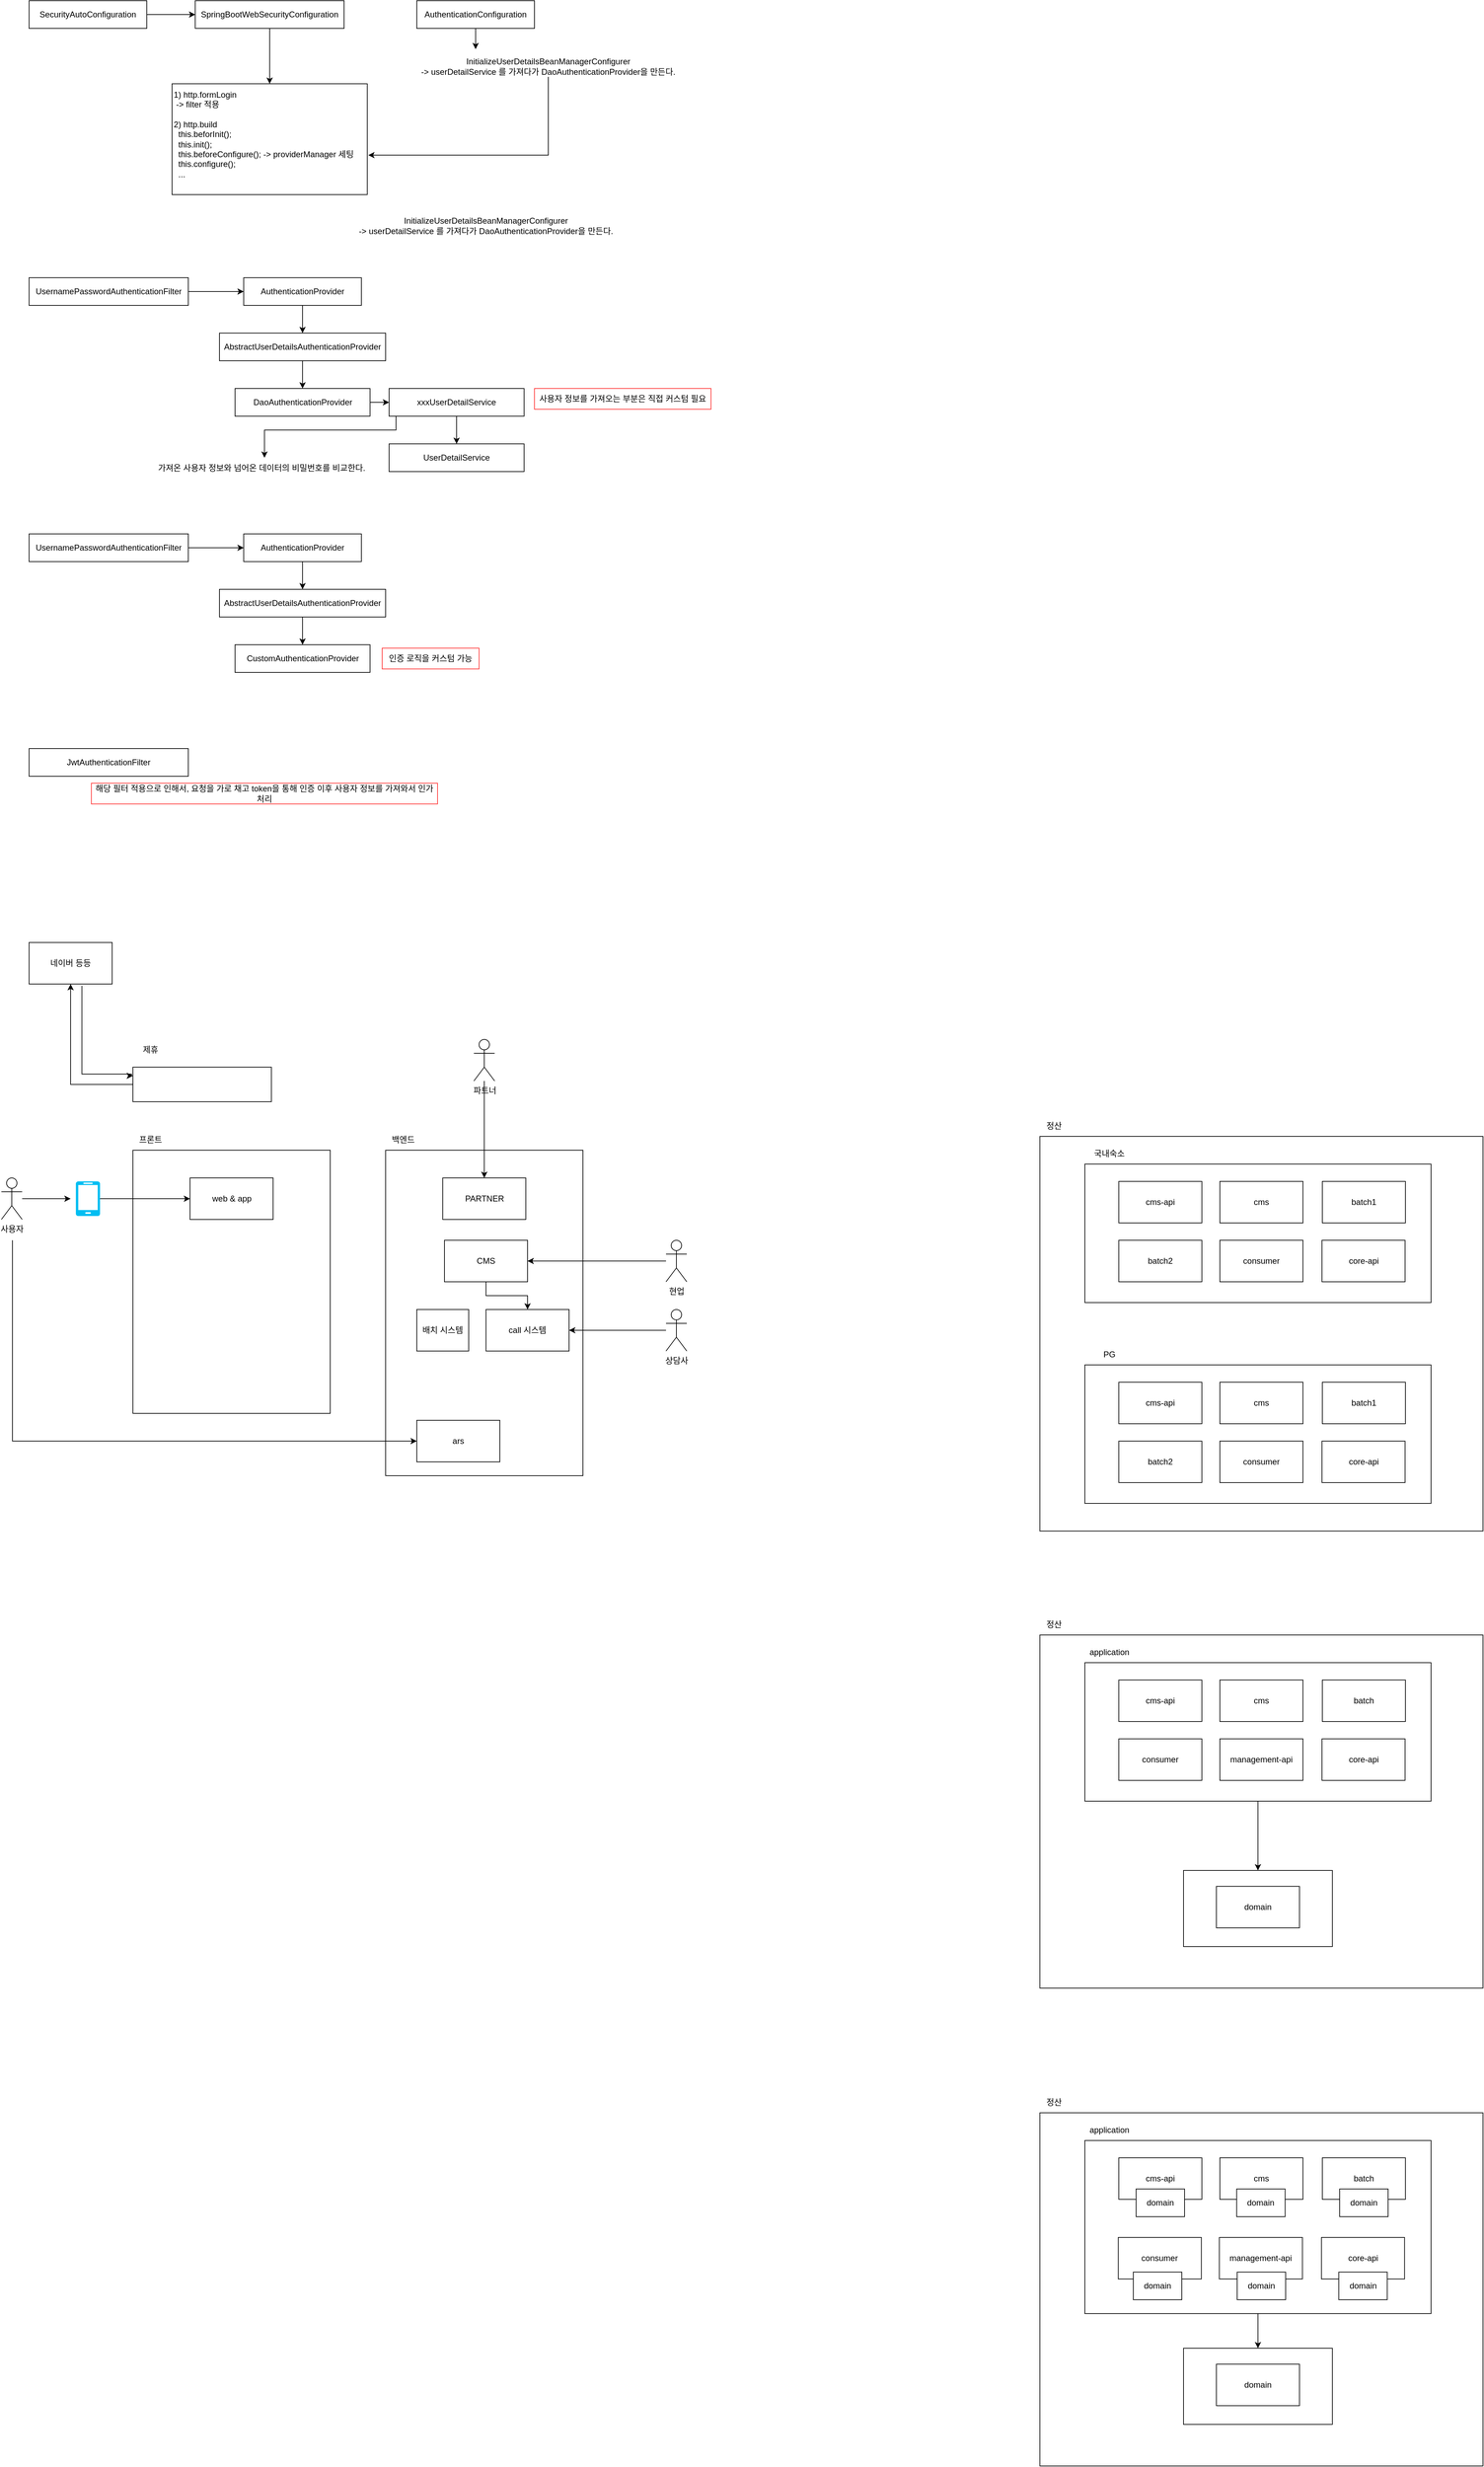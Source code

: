 <mxfile version="28.0.9">
  <diagram name="페이지-1" id="_uKqYhUVSAW-e24wOVBT">
    <mxGraphModel dx="1721" dy="844" grid="1" gridSize="10" guides="1" tooltips="1" connect="1" arrows="1" fold="1" page="1" pageScale="1" pageWidth="827" pageHeight="1169" math="0" shadow="0">
      <root>
        <mxCell id="0" />
        <mxCell id="1" parent="0" />
        <mxCell id="KoG7eJsrAb1A95pmqb80-3" value="" style="edgeStyle=orthogonalEdgeStyle;rounded=0;orthogonalLoop=1;jettySize=auto;html=1;" parent="1" source="KoG7eJsrAb1A95pmqb80-1" target="KoG7eJsrAb1A95pmqb80-2" edge="1">
          <mxGeometry relative="1" as="geometry" />
        </mxCell>
        <mxCell id="KoG7eJsrAb1A95pmqb80-1" value="SecurityAutoConfiguration" style="rounded=0;whiteSpace=wrap;html=1;" parent="1" vertex="1">
          <mxGeometry x="80" y="200" width="170" height="40" as="geometry" />
        </mxCell>
        <mxCell id="KoG7eJsrAb1A95pmqb80-5" value="" style="edgeStyle=orthogonalEdgeStyle;rounded=0;orthogonalLoop=1;jettySize=auto;html=1;" parent="1" source="KoG7eJsrAb1A95pmqb80-2" target="KoG7eJsrAb1A95pmqb80-4" edge="1">
          <mxGeometry relative="1" as="geometry" />
        </mxCell>
        <mxCell id="KoG7eJsrAb1A95pmqb80-2" value="SpringBootWebSecurityConfiguration" style="whiteSpace=wrap;html=1;rounded=0;" parent="1" vertex="1">
          <mxGeometry x="320" y="200" width="215" height="40" as="geometry" />
        </mxCell>
        <mxCell id="KoG7eJsrAb1A95pmqb80-4" value="1) http.formLogin&lt;br&gt;&amp;nbsp;-&amp;gt; filter 적용&lt;br&gt;&lt;br&gt;2) http.build&lt;br&gt;&amp;nbsp; this.beforInit();&lt;br&gt;&amp;nbsp; this.init();&lt;br&gt;&amp;nbsp; this.beforeConfigure(); -&amp;gt; providerManager 세팅&lt;br&gt;&amp;nbsp; this.configure();&lt;br&gt;&amp;nbsp; ...&lt;div&gt;&lt;br&gt;&lt;/div&gt;" style="whiteSpace=wrap;html=1;rounded=0;align=left;" parent="1" vertex="1">
          <mxGeometry x="286.5" y="320" width="282" height="160" as="geometry" />
        </mxCell>
        <mxCell id="KoG7eJsrAb1A95pmqb80-8" value="" style="edgeStyle=orthogonalEdgeStyle;rounded=0;orthogonalLoop=1;jettySize=auto;html=1;" parent="1" source="KoG7eJsrAb1A95pmqb80-6" edge="1">
          <mxGeometry relative="1" as="geometry">
            <mxPoint x="725" y="270" as="targetPoint" />
          </mxGeometry>
        </mxCell>
        <mxCell id="KoG7eJsrAb1A95pmqb80-6" value="AuthenticationConfiguration" style="rounded=0;whiteSpace=wrap;html=1;" parent="1" vertex="1">
          <mxGeometry x="640" y="200" width="170" height="40" as="geometry" />
        </mxCell>
        <mxCell id="KoG7eJsrAb1A95pmqb80-11" value="" style="edgeStyle=orthogonalEdgeStyle;rounded=0;orthogonalLoop=1;jettySize=auto;html=1;entryX=1.005;entryY=0.644;entryDx=0;entryDy=0;entryPerimeter=0;" parent="1" source="KoG7eJsrAb1A95pmqb80-9" target="KoG7eJsrAb1A95pmqb80-4" edge="1">
          <mxGeometry relative="1" as="geometry">
            <mxPoint x="830" y="390" as="targetPoint" />
            <Array as="points">
              <mxPoint x="830" y="423" />
            </Array>
          </mxGeometry>
        </mxCell>
        <mxCell id="KoG7eJsrAb1A95pmqb80-9" value="InitializeUserDetailsBeanManagerConfigurer&lt;br&gt;-&amp;gt; userDetailService 를 가져다가 DaoAuthenticationProvider을 만든다." style="text;html=1;align=center;verticalAlign=middle;whiteSpace=wrap;rounded=0;" parent="1" vertex="1">
          <mxGeometry x="640" y="280" width="380" height="30" as="geometry" />
        </mxCell>
        <mxCell id="KoG7eJsrAb1A95pmqb80-15" value="" style="edgeStyle=orthogonalEdgeStyle;rounded=0;orthogonalLoop=1;jettySize=auto;html=1;" parent="1" source="KoG7eJsrAb1A95pmqb80-13" target="KoG7eJsrAb1A95pmqb80-14" edge="1">
          <mxGeometry relative="1" as="geometry" />
        </mxCell>
        <mxCell id="KoG7eJsrAb1A95pmqb80-13" value="UsernamePasswordAuthenticationFilter" style="rounded=0;whiteSpace=wrap;html=1;" parent="1" vertex="1">
          <mxGeometry x="80" y="600" width="230" height="40" as="geometry" />
        </mxCell>
        <mxCell id="KoG7eJsrAb1A95pmqb80-17" value="" style="edgeStyle=orthogonalEdgeStyle;rounded=0;orthogonalLoop=1;jettySize=auto;html=1;" parent="1" source="KoG7eJsrAb1A95pmqb80-14" target="KoG7eJsrAb1A95pmqb80-16" edge="1">
          <mxGeometry relative="1" as="geometry" />
        </mxCell>
        <mxCell id="KoG7eJsrAb1A95pmqb80-14" value="AuthenticationProvider" style="rounded=0;whiteSpace=wrap;html=1;" parent="1" vertex="1">
          <mxGeometry x="390" y="600" width="170" height="40" as="geometry" />
        </mxCell>
        <mxCell id="KoG7eJsrAb1A95pmqb80-19" value="" style="edgeStyle=orthogonalEdgeStyle;rounded=0;orthogonalLoop=1;jettySize=auto;html=1;" parent="1" source="KoG7eJsrAb1A95pmqb80-16" target="KoG7eJsrAb1A95pmqb80-18" edge="1">
          <mxGeometry relative="1" as="geometry" />
        </mxCell>
        <mxCell id="KoG7eJsrAb1A95pmqb80-16" value="AbstractUserDetailsAuthenticationProvider" style="rounded=0;whiteSpace=wrap;html=1;" parent="1" vertex="1">
          <mxGeometry x="355" y="680" width="240" height="40" as="geometry" />
        </mxCell>
        <mxCell id="KoG7eJsrAb1A95pmqb80-22" value="" style="edgeStyle=orthogonalEdgeStyle;rounded=0;orthogonalLoop=1;jettySize=auto;html=1;" parent="1" source="KoG7eJsrAb1A95pmqb80-18" target="KoG7eJsrAb1A95pmqb80-21" edge="1">
          <mxGeometry relative="1" as="geometry" />
        </mxCell>
        <mxCell id="KoG7eJsrAb1A95pmqb80-18" value="DaoAuthenticationProvider" style="rounded=0;whiteSpace=wrap;html=1;" parent="1" vertex="1">
          <mxGeometry x="377.5" y="760" width="195" height="40" as="geometry" />
        </mxCell>
        <mxCell id="KoG7eJsrAb1A95pmqb80-20" value="UserDetailService" style="rounded=0;whiteSpace=wrap;html=1;" parent="1" vertex="1">
          <mxGeometry x="600" y="840" width="195" height="40" as="geometry" />
        </mxCell>
        <mxCell id="KoG7eJsrAb1A95pmqb80-23" value="" style="edgeStyle=orthogonalEdgeStyle;rounded=0;orthogonalLoop=1;jettySize=auto;html=1;" parent="1" source="KoG7eJsrAb1A95pmqb80-21" target="KoG7eJsrAb1A95pmqb80-20" edge="1">
          <mxGeometry relative="1" as="geometry" />
        </mxCell>
        <mxCell id="KoG7eJsrAb1A95pmqb80-21" value="xxxUserDetailService" style="rounded=0;whiteSpace=wrap;html=1;" parent="1" vertex="1">
          <mxGeometry x="600" y="760" width="195" height="40" as="geometry" />
        </mxCell>
        <mxCell id="KoG7eJsrAb1A95pmqb80-26" value="" style="edgeStyle=orthogonalEdgeStyle;rounded=0;orthogonalLoop=1;jettySize=auto;html=1;exitX=0;exitY=1;exitDx=0;exitDy=0;" parent="1" source="KoG7eJsrAb1A95pmqb80-21" edge="1">
          <mxGeometry relative="1" as="geometry">
            <mxPoint x="470" y="860" as="sourcePoint" />
            <mxPoint x="420" y="860" as="targetPoint" />
            <Array as="points">
              <mxPoint x="610" y="800" />
              <mxPoint x="610" y="820" />
              <mxPoint x="420" y="820" />
              <mxPoint x="420" y="860" />
            </Array>
          </mxGeometry>
        </mxCell>
        <mxCell id="KoG7eJsrAb1A95pmqb80-29" value="InitializeUserDetailsBeanManagerConfigurer&lt;br&gt;-&amp;gt; userDetailService 를 가져다가 DaoAuthenticationProvider을 만든다." style="text;html=1;align=center;verticalAlign=middle;whiteSpace=wrap;rounded=0;" parent="1" vertex="1">
          <mxGeometry x="550" y="510" width="380" height="30" as="geometry" />
        </mxCell>
        <mxCell id="KoG7eJsrAb1A95pmqb80-30" value="가져온 사용자 정보와 넘어온 데이터의 비밀번호를 비교한다." style="text;html=1;align=center;verticalAlign=middle;whiteSpace=wrap;rounded=0;" parent="1" vertex="1">
          <mxGeometry x="259" y="860" width="313.5" height="30" as="geometry" />
        </mxCell>
        <mxCell id="KoG7eJsrAb1A95pmqb80-31" value="사용자 정보를 가져오는 부분은 직접 커스텀 필요" style="text;html=1;align=center;verticalAlign=middle;whiteSpace=wrap;rounded=0;strokeColor=#FF3333;" parent="1" vertex="1">
          <mxGeometry x="810" y="760" width="255" height="30" as="geometry" />
        </mxCell>
        <mxCell id="1V_EwookAHwL95XN3xod-1" value="" style="edgeStyle=orthogonalEdgeStyle;rounded=0;orthogonalLoop=1;jettySize=auto;html=1;" parent="1" source="1V_EwookAHwL95XN3xod-2" target="1V_EwookAHwL95XN3xod-4" edge="1">
          <mxGeometry relative="1" as="geometry" />
        </mxCell>
        <mxCell id="1V_EwookAHwL95XN3xod-2" value="UsernamePasswordAuthenticationFilter" style="rounded=0;whiteSpace=wrap;html=1;" parent="1" vertex="1">
          <mxGeometry x="80" y="970" width="230" height="40" as="geometry" />
        </mxCell>
        <mxCell id="1V_EwookAHwL95XN3xod-3" value="" style="edgeStyle=orthogonalEdgeStyle;rounded=0;orthogonalLoop=1;jettySize=auto;html=1;" parent="1" source="1V_EwookAHwL95XN3xod-4" target="1V_EwookAHwL95XN3xod-6" edge="1">
          <mxGeometry relative="1" as="geometry" />
        </mxCell>
        <mxCell id="1V_EwookAHwL95XN3xod-4" value="AuthenticationProvider" style="rounded=0;whiteSpace=wrap;html=1;" parent="1" vertex="1">
          <mxGeometry x="390" y="970" width="170" height="40" as="geometry" />
        </mxCell>
        <mxCell id="1V_EwookAHwL95XN3xod-5" value="" style="edgeStyle=orthogonalEdgeStyle;rounded=0;orthogonalLoop=1;jettySize=auto;html=1;" parent="1" source="1V_EwookAHwL95XN3xod-6" target="1V_EwookAHwL95XN3xod-8" edge="1">
          <mxGeometry relative="1" as="geometry" />
        </mxCell>
        <mxCell id="1V_EwookAHwL95XN3xod-6" value="AbstractUserDetailsAuthenticationProvider" style="rounded=0;whiteSpace=wrap;html=1;" parent="1" vertex="1">
          <mxGeometry x="355" y="1050" width="240" height="40" as="geometry" />
        </mxCell>
        <mxCell id="1V_EwookAHwL95XN3xod-8" value="CustomAuthenticationProvider" style="rounded=0;whiteSpace=wrap;html=1;" parent="1" vertex="1">
          <mxGeometry x="377.5" y="1130" width="195" height="40" as="geometry" />
        </mxCell>
        <mxCell id="1V_EwookAHwL95XN3xod-15" value="인증 로직을 커스텀 가능" style="text;html=1;align=center;verticalAlign=middle;whiteSpace=wrap;rounded=0;strokeColor=#FF3333;" parent="1" vertex="1">
          <mxGeometry x="590" y="1135" width="140" height="30" as="geometry" />
        </mxCell>
        <mxCell id="1V_EwookAHwL95XN3xod-16" value="JwtAuthenticationFilter" style="rounded=0;whiteSpace=wrap;html=1;" parent="1" vertex="1">
          <mxGeometry x="80" y="1280" width="230" height="40" as="geometry" />
        </mxCell>
        <mxCell id="1V_EwookAHwL95XN3xod-17" value="해당 필터 적용으로 인해서, 요청을 가로 채고 token을 통해 인증 이후 사용자 정보를 가져와서 인가 처리" style="text;html=1;align=center;verticalAlign=middle;whiteSpace=wrap;rounded=0;strokeColor=#FF3333;" parent="1" vertex="1">
          <mxGeometry x="170" y="1330" width="500" height="30" as="geometry" />
        </mxCell>
        <mxCell id="LL_CF1VQLuUgH4qGAzld-1" value="" style="rounded=0;whiteSpace=wrap;html=1;" vertex="1" parent="1">
          <mxGeometry x="595" y="1860" width="285" height="470" as="geometry" />
        </mxCell>
        <mxCell id="LL_CF1VQLuUgH4qGAzld-2" value="백엔드" style="text;html=1;align=center;verticalAlign=middle;resizable=0;points=[];autosize=1;strokeColor=none;fillColor=none;" vertex="1" parent="1">
          <mxGeometry x="595" y="1830" width="50" height="30" as="geometry" />
        </mxCell>
        <mxCell id="LL_CF1VQLuUgH4qGAzld-17" value="" style="edgeStyle=orthogonalEdgeStyle;rounded=0;orthogonalLoop=1;jettySize=auto;html=1;" edge="1" parent="1" source="LL_CF1VQLuUgH4qGAzld-3" target="LL_CF1VQLuUgH4qGAzld-16">
          <mxGeometry relative="1" as="geometry" />
        </mxCell>
        <mxCell id="LL_CF1VQLuUgH4qGAzld-3" value="CMS" style="rounded=0;whiteSpace=wrap;html=1;" vertex="1" parent="1">
          <mxGeometry x="680" y="1990" width="120" height="60" as="geometry" />
        </mxCell>
        <mxCell id="LL_CF1VQLuUgH4qGAzld-4" value="PARTNER" style="rounded=0;whiteSpace=wrap;html=1;" vertex="1" parent="1">
          <mxGeometry x="677.5" y="1900" width="120" height="60" as="geometry" />
        </mxCell>
        <mxCell id="LL_CF1VQLuUgH4qGAzld-14" value="" style="edgeStyle=orthogonalEdgeStyle;rounded=0;orthogonalLoop=1;jettySize=auto;html=1;" edge="1" parent="1" source="LL_CF1VQLuUgH4qGAzld-5" target="LL_CF1VQLuUgH4qGAzld-3">
          <mxGeometry relative="1" as="geometry">
            <mxPoint x="920" y="2020" as="targetPoint" />
          </mxGeometry>
        </mxCell>
        <mxCell id="LL_CF1VQLuUgH4qGAzld-5" value="현업" style="shape=umlActor;verticalLabelPosition=bottom;verticalAlign=top;html=1;outlineConnect=0;" vertex="1" parent="1">
          <mxGeometry x="1000" y="1990" width="30" height="60" as="geometry" />
        </mxCell>
        <mxCell id="LL_CF1VQLuUgH4qGAzld-12" value="" style="edgeStyle=orthogonalEdgeStyle;rounded=0;orthogonalLoop=1;jettySize=auto;html=1;entryX=0.5;entryY=0;entryDx=0;entryDy=0;" edge="1" parent="1" source="LL_CF1VQLuUgH4qGAzld-10" target="LL_CF1VQLuUgH4qGAzld-4">
          <mxGeometry relative="1" as="geometry">
            <mxPoint x="737.5" y="1840" as="targetPoint" />
          </mxGeometry>
        </mxCell>
        <mxCell id="LL_CF1VQLuUgH4qGAzld-10" value="파트너" style="shape=umlActor;verticalLabelPosition=bottom;verticalAlign=top;html=1;outlineConnect=0;" vertex="1" parent="1">
          <mxGeometry x="722.5" y="1700" width="30" height="60" as="geometry" />
        </mxCell>
        <mxCell id="LL_CF1VQLuUgH4qGAzld-15" value="배치 시스템" style="rounded=0;whiteSpace=wrap;html=1;" vertex="1" parent="1">
          <mxGeometry x="640" y="2090" width="75" height="60" as="geometry" />
        </mxCell>
        <mxCell id="LL_CF1VQLuUgH4qGAzld-16" value="call 시스템" style="rounded=0;whiteSpace=wrap;html=1;" vertex="1" parent="1">
          <mxGeometry x="740" y="2090" width="120" height="60" as="geometry" />
        </mxCell>
        <mxCell id="LL_CF1VQLuUgH4qGAzld-20" value="" style="edgeStyle=orthogonalEdgeStyle;rounded=0;orthogonalLoop=1;jettySize=auto;html=1;entryX=1;entryY=0.5;entryDx=0;entryDy=0;" edge="1" parent="1" source="LL_CF1VQLuUgH4qGAzld-18" target="LL_CF1VQLuUgH4qGAzld-16">
          <mxGeometry relative="1" as="geometry">
            <mxPoint x="920" y="2120" as="targetPoint" />
          </mxGeometry>
        </mxCell>
        <mxCell id="LL_CF1VQLuUgH4qGAzld-18" value="상담사" style="shape=umlActor;verticalLabelPosition=bottom;verticalAlign=top;html=1;outlineConnect=0;" vertex="1" parent="1">
          <mxGeometry x="1000" y="2090" width="30" height="60" as="geometry" />
        </mxCell>
        <mxCell id="LL_CF1VQLuUgH4qGAzld-21" value="" style="rounded=0;whiteSpace=wrap;html=1;" vertex="1" parent="1">
          <mxGeometry x="230" y="1860" width="285" height="380" as="geometry" />
        </mxCell>
        <mxCell id="LL_CF1VQLuUgH4qGAzld-22" value="프론트" style="text;html=1;align=center;verticalAlign=middle;resizable=0;points=[];autosize=1;strokeColor=none;fillColor=none;" vertex="1" parent="1">
          <mxGeometry x="230" y="1830" width="50" height="30" as="geometry" />
        </mxCell>
        <mxCell id="LL_CF1VQLuUgH4qGAzld-25" value="web &amp;amp; app" style="rounded=0;whiteSpace=wrap;html=1;" vertex="1" parent="1">
          <mxGeometry x="312.5" y="1900" width="120" height="60" as="geometry" />
        </mxCell>
        <mxCell id="LL_CF1VQLuUgH4qGAzld-31" value="" style="edgeStyle=orthogonalEdgeStyle;rounded=0;orthogonalLoop=1;jettySize=auto;html=1;" edge="1" parent="1" source="LL_CF1VQLuUgH4qGAzld-29">
          <mxGeometry relative="1" as="geometry">
            <mxPoint x="140" y="1930" as="targetPoint" />
          </mxGeometry>
        </mxCell>
        <mxCell id="LL_CF1VQLuUgH4qGAzld-38" value="" style="edgeStyle=orthogonalEdgeStyle;rounded=0;orthogonalLoop=1;jettySize=auto;html=1;" edge="1" parent="1">
          <mxGeometry relative="1" as="geometry">
            <mxPoint x="56" y="1990" as="sourcePoint" />
            <mxPoint x="640" y="2280" as="targetPoint" />
            <Array as="points">
              <mxPoint x="56" y="2280" />
            </Array>
          </mxGeometry>
        </mxCell>
        <mxCell id="LL_CF1VQLuUgH4qGAzld-29" value="사용자" style="shape=umlActor;verticalLabelPosition=bottom;verticalAlign=top;html=1;outlineConnect=0;" vertex="1" parent="1">
          <mxGeometry x="40" y="1900" width="30" height="60" as="geometry" />
        </mxCell>
        <mxCell id="LL_CF1VQLuUgH4qGAzld-32" value="ars" style="rounded=0;whiteSpace=wrap;html=1;" vertex="1" parent="1">
          <mxGeometry x="640" y="2250" width="120" height="60" as="geometry" />
        </mxCell>
        <mxCell id="LL_CF1VQLuUgH4qGAzld-36" value="" style="edgeStyle=orthogonalEdgeStyle;rounded=0;orthogonalLoop=1;jettySize=auto;html=1;entryX=0;entryY=0.5;entryDx=0;entryDy=0;" edge="1" parent="1" source="LL_CF1VQLuUgH4qGAzld-35" target="LL_CF1VQLuUgH4qGAzld-25">
          <mxGeometry relative="1" as="geometry" />
        </mxCell>
        <mxCell id="LL_CF1VQLuUgH4qGAzld-35" value="" style="verticalLabelPosition=bottom;html=1;verticalAlign=top;align=center;strokeColor=none;fillColor=#00BEF2;shape=mxgraph.azure.mobile;pointerEvents=1;" vertex="1" parent="1">
          <mxGeometry x="147.5" y="1905" width="35" height="50" as="geometry" />
        </mxCell>
        <mxCell id="LL_CF1VQLuUgH4qGAzld-44" value="" style="edgeStyle=orthogonalEdgeStyle;rounded=0;orthogonalLoop=1;jettySize=auto;html=1;entryX=0.5;entryY=1;entryDx=0;entryDy=0;" edge="1" parent="1" source="LL_CF1VQLuUgH4qGAzld-39" target="LL_CF1VQLuUgH4qGAzld-42">
          <mxGeometry relative="1" as="geometry">
            <mxPoint x="150" y="1805" as="targetPoint" />
          </mxGeometry>
        </mxCell>
        <mxCell id="LL_CF1VQLuUgH4qGAzld-39" value="" style="rounded=0;whiteSpace=wrap;html=1;" vertex="1" parent="1">
          <mxGeometry x="230" y="1740" width="200" height="50" as="geometry" />
        </mxCell>
        <mxCell id="LL_CF1VQLuUgH4qGAzld-40" value="제휴" style="text;html=1;align=center;verticalAlign=middle;resizable=0;points=[];autosize=1;strokeColor=none;fillColor=none;" vertex="1" parent="1">
          <mxGeometry x="235" y="1700" width="40" height="30" as="geometry" />
        </mxCell>
        <mxCell id="LL_CF1VQLuUgH4qGAzld-42" value="네이버 등등" style="rounded=0;whiteSpace=wrap;html=1;" vertex="1" parent="1">
          <mxGeometry x="80" y="1560" width="120" height="60" as="geometry" />
        </mxCell>
        <mxCell id="LL_CF1VQLuUgH4qGAzld-45" value="" style="edgeStyle=orthogonalEdgeStyle;rounded=0;orthogonalLoop=1;jettySize=auto;html=1;exitX=0.636;exitY=1.044;exitDx=0;exitDy=0;exitPerimeter=0;entryX=0;entryY=0.25;entryDx=0;entryDy=0;" edge="1" parent="1" target="LL_CF1VQLuUgH4qGAzld-39">
          <mxGeometry relative="1" as="geometry">
            <mxPoint x="156.32" y="1622.64" as="sourcePoint" />
            <mxPoint x="228" y="1790" as="targetPoint" />
            <Array as="points">
              <mxPoint x="156" y="1750" />
              <mxPoint x="228" y="1750" />
              <mxPoint x="228" y="1753" />
            </Array>
          </mxGeometry>
        </mxCell>
        <mxCell id="LL_CF1VQLuUgH4qGAzld-46" value="" style="rounded=0;whiteSpace=wrap;html=1;" vertex="1" parent="1">
          <mxGeometry x="1540" y="1840" width="640" height="570" as="geometry" />
        </mxCell>
        <mxCell id="LL_CF1VQLuUgH4qGAzld-47" value="정산" style="text;html=1;align=center;verticalAlign=middle;resizable=0;points=[];autosize=1;strokeColor=none;fillColor=none;" vertex="1" parent="1">
          <mxGeometry x="1540" y="1810" width="40" height="30" as="geometry" />
        </mxCell>
        <mxCell id="LL_CF1VQLuUgH4qGAzld-48" value="" style="rounded=0;whiteSpace=wrap;html=1;" vertex="1" parent="1">
          <mxGeometry x="1605" y="1880" width="500" height="200" as="geometry" />
        </mxCell>
        <mxCell id="LL_CF1VQLuUgH4qGAzld-49" value="국내숙소" style="text;html=1;align=center;verticalAlign=middle;resizable=0;points=[];autosize=1;strokeColor=none;fillColor=none;" vertex="1" parent="1">
          <mxGeometry x="1605" y="1850" width="70" height="30" as="geometry" />
        </mxCell>
        <mxCell id="LL_CF1VQLuUgH4qGAzld-50" value="cms-api" style="rounded=0;whiteSpace=wrap;html=1;" vertex="1" parent="1">
          <mxGeometry x="1654" y="1905" width="120" height="60" as="geometry" />
        </mxCell>
        <mxCell id="LL_CF1VQLuUgH4qGAzld-51" value="cms" style="rounded=0;whiteSpace=wrap;html=1;" vertex="1" parent="1">
          <mxGeometry x="1800" y="1905" width="120" height="60" as="geometry" />
        </mxCell>
        <mxCell id="LL_CF1VQLuUgH4qGAzld-52" value="batch1" style="rounded=0;whiteSpace=wrap;html=1;" vertex="1" parent="1">
          <mxGeometry x="1948" y="1905" width="120" height="60" as="geometry" />
        </mxCell>
        <mxCell id="LL_CF1VQLuUgH4qGAzld-53" value="batch2" style="rounded=0;whiteSpace=wrap;html=1;" vertex="1" parent="1">
          <mxGeometry x="1654" y="1990" width="120" height="60" as="geometry" />
        </mxCell>
        <mxCell id="LL_CF1VQLuUgH4qGAzld-54" value="consumer" style="rounded=0;whiteSpace=wrap;html=1;" vertex="1" parent="1">
          <mxGeometry x="1800" y="1990" width="120" height="60" as="geometry" />
        </mxCell>
        <mxCell id="LL_CF1VQLuUgH4qGAzld-55" value="core-api" style="rounded=0;whiteSpace=wrap;html=1;" vertex="1" parent="1">
          <mxGeometry x="1947.5" y="1990" width="120" height="60" as="geometry" />
        </mxCell>
        <mxCell id="LL_CF1VQLuUgH4qGAzld-56" value="" style="rounded=0;whiteSpace=wrap;html=1;" vertex="1" parent="1">
          <mxGeometry x="1605" y="2170" width="500" height="200" as="geometry" />
        </mxCell>
        <mxCell id="LL_CF1VQLuUgH4qGAzld-57" value="cms-api" style="rounded=0;whiteSpace=wrap;html=1;" vertex="1" parent="1">
          <mxGeometry x="1654" y="2195" width="120" height="60" as="geometry" />
        </mxCell>
        <mxCell id="LL_CF1VQLuUgH4qGAzld-58" value="cms" style="rounded=0;whiteSpace=wrap;html=1;" vertex="1" parent="1">
          <mxGeometry x="1800" y="2195" width="120" height="60" as="geometry" />
        </mxCell>
        <mxCell id="LL_CF1VQLuUgH4qGAzld-59" value="batch1" style="rounded=0;whiteSpace=wrap;html=1;" vertex="1" parent="1">
          <mxGeometry x="1948" y="2195" width="120" height="60" as="geometry" />
        </mxCell>
        <mxCell id="LL_CF1VQLuUgH4qGAzld-60" value="batch2" style="rounded=0;whiteSpace=wrap;html=1;" vertex="1" parent="1">
          <mxGeometry x="1654" y="2280" width="120" height="60" as="geometry" />
        </mxCell>
        <mxCell id="LL_CF1VQLuUgH4qGAzld-61" value="consumer" style="rounded=0;whiteSpace=wrap;html=1;" vertex="1" parent="1">
          <mxGeometry x="1800" y="2280" width="120" height="60" as="geometry" />
        </mxCell>
        <mxCell id="LL_CF1VQLuUgH4qGAzld-62" value="core-api" style="rounded=0;whiteSpace=wrap;html=1;" vertex="1" parent="1">
          <mxGeometry x="1947.5" y="2280" width="120" height="60" as="geometry" />
        </mxCell>
        <mxCell id="LL_CF1VQLuUgH4qGAzld-63" value="PG" style="text;html=1;align=center;verticalAlign=middle;resizable=0;points=[];autosize=1;strokeColor=none;fillColor=none;" vertex="1" parent="1">
          <mxGeometry x="1620" y="2140" width="40" height="30" as="geometry" />
        </mxCell>
        <mxCell id="LL_CF1VQLuUgH4qGAzld-65" value="" style="rounded=0;whiteSpace=wrap;html=1;" vertex="1" parent="1">
          <mxGeometry x="1540" y="2560" width="640" height="510" as="geometry" />
        </mxCell>
        <mxCell id="LL_CF1VQLuUgH4qGAzld-66" value="정산" style="text;html=1;align=center;verticalAlign=middle;resizable=0;points=[];autosize=1;strokeColor=none;fillColor=none;" vertex="1" parent="1">
          <mxGeometry x="1540" y="2530" width="40" height="30" as="geometry" />
        </mxCell>
        <mxCell id="LL_CF1VQLuUgH4qGAzld-85" value="" style="edgeStyle=orthogonalEdgeStyle;rounded=0;orthogonalLoop=1;jettySize=auto;html=1;" edge="1" parent="1" source="LL_CF1VQLuUgH4qGAzld-67" target="LL_CF1VQLuUgH4qGAzld-75">
          <mxGeometry relative="1" as="geometry" />
        </mxCell>
        <mxCell id="LL_CF1VQLuUgH4qGAzld-67" value="" style="rounded=0;whiteSpace=wrap;html=1;" vertex="1" parent="1">
          <mxGeometry x="1605" y="2600" width="500" height="200" as="geometry" />
        </mxCell>
        <mxCell id="LL_CF1VQLuUgH4qGAzld-68" value="application" style="text;html=1;align=center;verticalAlign=middle;resizable=0;points=[];autosize=1;strokeColor=none;fillColor=none;" vertex="1" parent="1">
          <mxGeometry x="1600" y="2570" width="80" height="30" as="geometry" />
        </mxCell>
        <mxCell id="LL_CF1VQLuUgH4qGAzld-69" value="cms-api" style="rounded=0;whiteSpace=wrap;html=1;" vertex="1" parent="1">
          <mxGeometry x="1654" y="2625" width="120" height="60" as="geometry" />
        </mxCell>
        <mxCell id="LL_CF1VQLuUgH4qGAzld-70" value="cms" style="rounded=0;whiteSpace=wrap;html=1;" vertex="1" parent="1">
          <mxGeometry x="1800" y="2625" width="120" height="60" as="geometry" />
        </mxCell>
        <mxCell id="LL_CF1VQLuUgH4qGAzld-71" value="batch" style="rounded=0;whiteSpace=wrap;html=1;" vertex="1" parent="1">
          <mxGeometry x="1948" y="2625" width="120" height="60" as="geometry" />
        </mxCell>
        <mxCell id="LL_CF1VQLuUgH4qGAzld-72" value="consumer" style="rounded=0;whiteSpace=wrap;html=1;" vertex="1" parent="1">
          <mxGeometry x="1654" y="2710" width="120" height="60" as="geometry" />
        </mxCell>
        <mxCell id="LL_CF1VQLuUgH4qGAzld-73" value="management-api" style="rounded=0;whiteSpace=wrap;html=1;" vertex="1" parent="1">
          <mxGeometry x="1800" y="2710" width="120" height="60" as="geometry" />
        </mxCell>
        <mxCell id="LL_CF1VQLuUgH4qGAzld-74" value="core-api" style="rounded=0;whiteSpace=wrap;html=1;" vertex="1" parent="1">
          <mxGeometry x="1947.5" y="2710" width="120" height="60" as="geometry" />
        </mxCell>
        <mxCell id="LL_CF1VQLuUgH4qGAzld-75" value="" style="rounded=0;whiteSpace=wrap;html=1;" vertex="1" parent="1">
          <mxGeometry x="1747.5" y="2900" width="215" height="110" as="geometry" />
        </mxCell>
        <mxCell id="LL_CF1VQLuUgH4qGAzld-76" value="domain" style="rounded=0;whiteSpace=wrap;html=1;" vertex="1" parent="1">
          <mxGeometry x="1795" y="2923" width="120" height="60" as="geometry" />
        </mxCell>
        <mxCell id="LL_CF1VQLuUgH4qGAzld-86" value="" style="rounded=0;whiteSpace=wrap;html=1;" vertex="1" parent="1">
          <mxGeometry x="1540" y="3250" width="640" height="510" as="geometry" />
        </mxCell>
        <mxCell id="LL_CF1VQLuUgH4qGAzld-87" value="정산" style="text;html=1;align=center;verticalAlign=middle;resizable=0;points=[];autosize=1;strokeColor=none;fillColor=none;" vertex="1" parent="1">
          <mxGeometry x="1540" y="3220" width="40" height="30" as="geometry" />
        </mxCell>
        <mxCell id="LL_CF1VQLuUgH4qGAzld-88" value="" style="edgeStyle=orthogonalEdgeStyle;rounded=0;orthogonalLoop=1;jettySize=auto;html=1;" edge="1" parent="1" source="LL_CF1VQLuUgH4qGAzld-89" target="LL_CF1VQLuUgH4qGAzld-97">
          <mxGeometry relative="1" as="geometry" />
        </mxCell>
        <mxCell id="LL_CF1VQLuUgH4qGAzld-89" value="" style="rounded=0;whiteSpace=wrap;html=1;" vertex="1" parent="1">
          <mxGeometry x="1605" y="3290" width="500" height="250" as="geometry" />
        </mxCell>
        <mxCell id="LL_CF1VQLuUgH4qGAzld-90" value="application" style="text;html=1;align=center;verticalAlign=middle;resizable=0;points=[];autosize=1;strokeColor=none;fillColor=none;" vertex="1" parent="1">
          <mxGeometry x="1600" y="3260" width="80" height="30" as="geometry" />
        </mxCell>
        <mxCell id="LL_CF1VQLuUgH4qGAzld-91" value="cms-api" style="rounded=0;whiteSpace=wrap;html=1;" vertex="1" parent="1">
          <mxGeometry x="1654" y="3315" width="120" height="60" as="geometry" />
        </mxCell>
        <mxCell id="LL_CF1VQLuUgH4qGAzld-92" value="cms" style="rounded=0;whiteSpace=wrap;html=1;" vertex="1" parent="1">
          <mxGeometry x="1800" y="3315" width="120" height="60" as="geometry" />
        </mxCell>
        <mxCell id="LL_CF1VQLuUgH4qGAzld-93" value="batch" style="rounded=0;whiteSpace=wrap;html=1;" vertex="1" parent="1">
          <mxGeometry x="1948" y="3315" width="120" height="60" as="geometry" />
        </mxCell>
        <mxCell id="LL_CF1VQLuUgH4qGAzld-94" value="consumer" style="rounded=0;whiteSpace=wrap;html=1;" vertex="1" parent="1">
          <mxGeometry x="1653.25" y="3430" width="120" height="60" as="geometry" />
        </mxCell>
        <mxCell id="LL_CF1VQLuUgH4qGAzld-95" value="management-api" style="rounded=0;whiteSpace=wrap;html=1;" vertex="1" parent="1">
          <mxGeometry x="1799.25" y="3430" width="120" height="60" as="geometry" />
        </mxCell>
        <mxCell id="LL_CF1VQLuUgH4qGAzld-96" value="core-api" style="rounded=0;whiteSpace=wrap;html=1;" vertex="1" parent="1">
          <mxGeometry x="1946.75" y="3430" width="120" height="60" as="geometry" />
        </mxCell>
        <mxCell id="LL_CF1VQLuUgH4qGAzld-97" value="" style="rounded=0;whiteSpace=wrap;html=1;" vertex="1" parent="1">
          <mxGeometry x="1747.5" y="3590" width="215" height="110" as="geometry" />
        </mxCell>
        <mxCell id="LL_CF1VQLuUgH4qGAzld-98" value="domain" style="rounded=0;whiteSpace=wrap;html=1;" vertex="1" parent="1">
          <mxGeometry x="1795" y="3613" width="120" height="60" as="geometry" />
        </mxCell>
        <mxCell id="LL_CF1VQLuUgH4qGAzld-99" value="domain" style="rounded=0;whiteSpace=wrap;html=1;" vertex="1" parent="1">
          <mxGeometry x="1679" y="3360" width="70" height="40" as="geometry" />
        </mxCell>
        <mxCell id="LL_CF1VQLuUgH4qGAzld-100" value="domain" style="rounded=0;whiteSpace=wrap;html=1;" vertex="1" parent="1">
          <mxGeometry x="1824.25" y="3360" width="70" height="40" as="geometry" />
        </mxCell>
        <mxCell id="LL_CF1VQLuUgH4qGAzld-101" value="domain" style="rounded=0;whiteSpace=wrap;html=1;" vertex="1" parent="1">
          <mxGeometry x="1973" y="3360" width="70" height="40" as="geometry" />
        </mxCell>
        <mxCell id="LL_CF1VQLuUgH4qGAzld-102" value="domain" style="rounded=0;whiteSpace=wrap;html=1;" vertex="1" parent="1">
          <mxGeometry x="1971.75" y="3480" width="70" height="40" as="geometry" />
        </mxCell>
        <mxCell id="LL_CF1VQLuUgH4qGAzld-103" value="domain" style="rounded=0;whiteSpace=wrap;html=1;" vertex="1" parent="1">
          <mxGeometry x="1825" y="3480" width="70" height="40" as="geometry" />
        </mxCell>
        <mxCell id="LL_CF1VQLuUgH4qGAzld-104" value="domain" style="rounded=0;whiteSpace=wrap;html=1;" vertex="1" parent="1">
          <mxGeometry x="1675" y="3480" width="70" height="40" as="geometry" />
        </mxCell>
      </root>
    </mxGraphModel>
  </diagram>
</mxfile>
